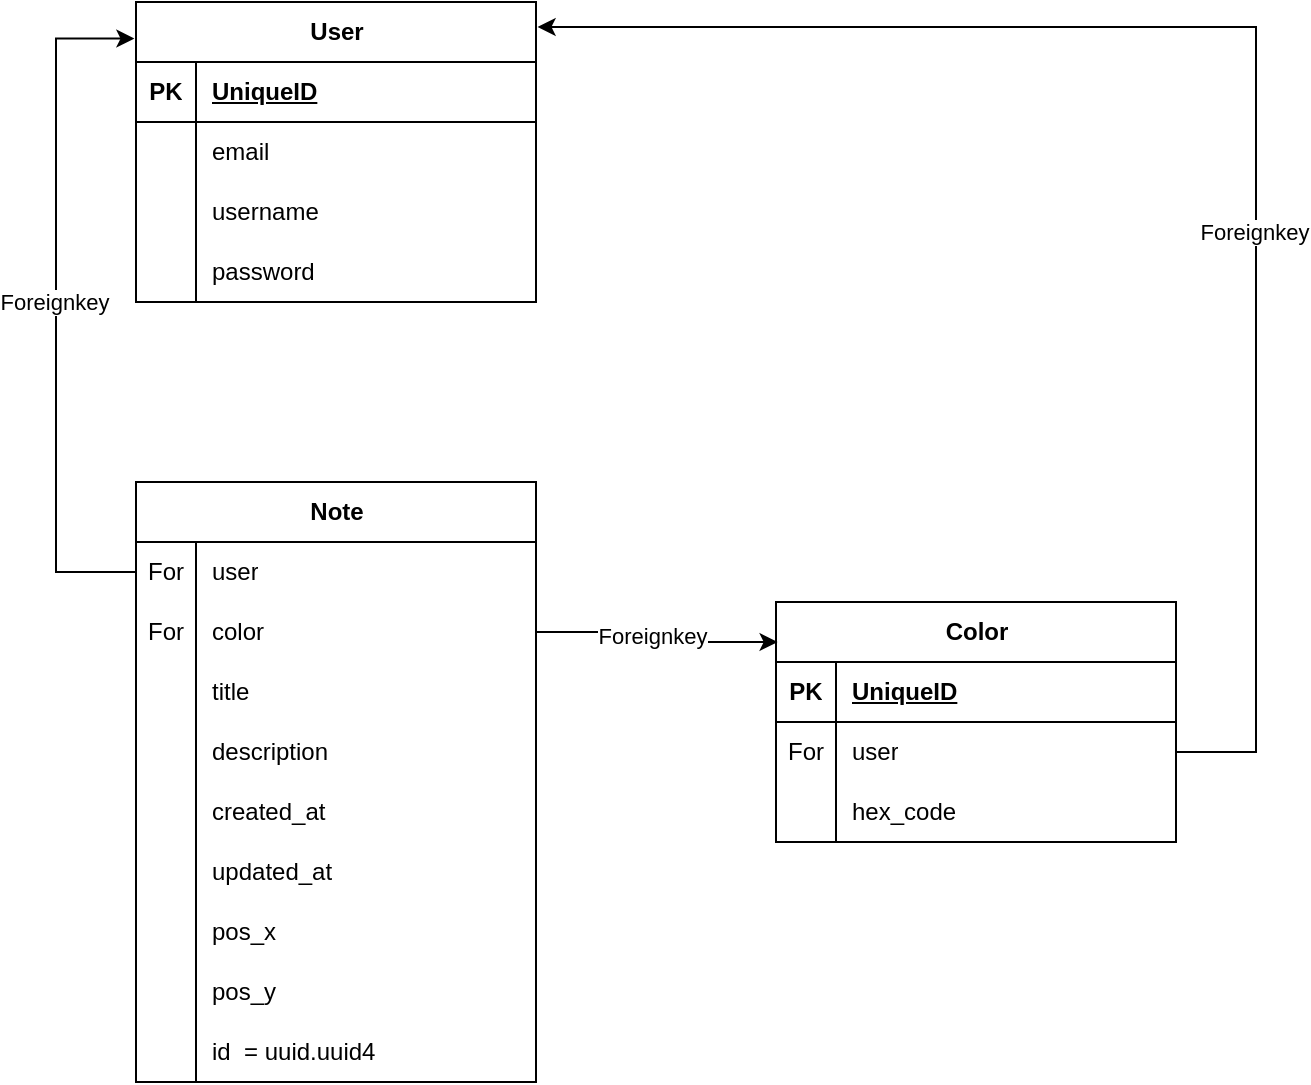 <mxfile>
    <diagram name="Seite-1" id="HNtocws6cFzZZ4AES52-">
        <mxGraphModel dx="1116" dy="779" grid="1" gridSize="10" guides="1" tooltips="1" connect="1" arrows="1" fold="1" page="1" pageScale="1" pageWidth="827" pageHeight="1169" math="0" shadow="0">
            <root>
                <mxCell id="0"/>
                <mxCell id="1" parent="0"/>
                <mxCell id="3b_yENyWgVhGDbyge_Tb-1" value="Color" style="shape=table;startSize=30;container=1;collapsible=1;childLayout=tableLayout;fixedRows=1;rowLines=0;fontStyle=1;align=center;resizeLast=1;html=1;" parent="1" vertex="1">
                    <mxGeometry x="440" y="380" width="200" height="120" as="geometry"/>
                </mxCell>
                <mxCell id="3b_yENyWgVhGDbyge_Tb-2" value="" style="shape=tableRow;horizontal=0;startSize=0;swimlaneHead=0;swimlaneBody=0;fillColor=none;collapsible=0;dropTarget=0;points=[[0,0.5],[1,0.5]];portConstraint=eastwest;top=0;left=0;right=0;bottom=1;" parent="3b_yENyWgVhGDbyge_Tb-1" vertex="1">
                    <mxGeometry y="30" width="200" height="30" as="geometry"/>
                </mxCell>
                <mxCell id="3b_yENyWgVhGDbyge_Tb-3" value="PK" style="shape=partialRectangle;connectable=0;fillColor=none;top=0;left=0;bottom=0;right=0;fontStyle=1;overflow=hidden;whiteSpace=wrap;html=1;" parent="3b_yENyWgVhGDbyge_Tb-2" vertex="1">
                    <mxGeometry width="30" height="30" as="geometry">
                        <mxRectangle width="30" height="30" as="alternateBounds"/>
                    </mxGeometry>
                </mxCell>
                <mxCell id="3b_yENyWgVhGDbyge_Tb-4" value="UniqueID" style="shape=partialRectangle;connectable=0;fillColor=none;top=0;left=0;bottom=0;right=0;align=left;spacingLeft=6;fontStyle=5;overflow=hidden;whiteSpace=wrap;html=1;" parent="3b_yENyWgVhGDbyge_Tb-2" vertex="1">
                    <mxGeometry x="30" width="170" height="30" as="geometry">
                        <mxRectangle width="170" height="30" as="alternateBounds"/>
                    </mxGeometry>
                </mxCell>
                <mxCell id="3b_yENyWgVhGDbyge_Tb-66" style="shape=tableRow;horizontal=0;startSize=0;swimlaneHead=0;swimlaneBody=0;fillColor=none;collapsible=0;dropTarget=0;points=[[0,0.5],[1,0.5]];portConstraint=eastwest;top=0;left=0;right=0;bottom=0;" parent="3b_yENyWgVhGDbyge_Tb-1" vertex="1">
                    <mxGeometry y="60" width="200" height="30" as="geometry"/>
                </mxCell>
                <mxCell id="3b_yENyWgVhGDbyge_Tb-67" value="For" style="shape=partialRectangle;connectable=0;fillColor=none;top=0;left=0;bottom=0;right=0;editable=1;overflow=hidden;whiteSpace=wrap;html=1;" parent="3b_yENyWgVhGDbyge_Tb-66" vertex="1">
                    <mxGeometry width="30" height="30" as="geometry">
                        <mxRectangle width="30" height="30" as="alternateBounds"/>
                    </mxGeometry>
                </mxCell>
                <mxCell id="3b_yENyWgVhGDbyge_Tb-68" value="user" style="shape=partialRectangle;connectable=0;fillColor=none;top=0;left=0;bottom=0;right=0;align=left;spacingLeft=6;overflow=hidden;whiteSpace=wrap;html=1;" parent="3b_yENyWgVhGDbyge_Tb-66" vertex="1">
                    <mxGeometry x="30" width="170" height="30" as="geometry">
                        <mxRectangle width="170" height="30" as="alternateBounds"/>
                    </mxGeometry>
                </mxCell>
                <mxCell id="3b_yENyWgVhGDbyge_Tb-5" value="" style="shape=tableRow;horizontal=0;startSize=0;swimlaneHead=0;swimlaneBody=0;fillColor=none;collapsible=0;dropTarget=0;points=[[0,0.5],[1,0.5]];portConstraint=eastwest;top=0;left=0;right=0;bottom=0;" parent="3b_yENyWgVhGDbyge_Tb-1" vertex="1">
                    <mxGeometry y="90" width="200" height="30" as="geometry"/>
                </mxCell>
                <mxCell id="3b_yENyWgVhGDbyge_Tb-6" value="" style="shape=partialRectangle;connectable=0;fillColor=none;top=0;left=0;bottom=0;right=0;editable=1;overflow=hidden;whiteSpace=wrap;html=1;" parent="3b_yENyWgVhGDbyge_Tb-5" vertex="1">
                    <mxGeometry width="30" height="30" as="geometry">
                        <mxRectangle width="30" height="30" as="alternateBounds"/>
                    </mxGeometry>
                </mxCell>
                <mxCell id="3b_yENyWgVhGDbyge_Tb-7" value="hex_code" style="shape=partialRectangle;connectable=0;fillColor=none;top=0;left=0;bottom=0;right=0;align=left;spacingLeft=6;overflow=hidden;whiteSpace=wrap;html=1;" parent="3b_yENyWgVhGDbyge_Tb-5" vertex="1">
                    <mxGeometry x="30" width="170" height="30" as="geometry">
                        <mxRectangle width="170" height="30" as="alternateBounds"/>
                    </mxGeometry>
                </mxCell>
                <mxCell id="3b_yENyWgVhGDbyge_Tb-14" value="Note" style="shape=table;startSize=30;container=1;collapsible=1;childLayout=tableLayout;fixedRows=1;rowLines=0;fontStyle=1;align=center;resizeLast=1;html=1;" parent="1" vertex="1">
                    <mxGeometry x="120" y="320" width="200" height="300" as="geometry"/>
                </mxCell>
                <mxCell id="3b_yENyWgVhGDbyge_Tb-60" style="shape=tableRow;horizontal=0;startSize=0;swimlaneHead=0;swimlaneBody=0;fillColor=none;collapsible=0;dropTarget=0;points=[[0,0.5],[1,0.5]];portConstraint=eastwest;top=0;left=0;right=0;bottom=0;" parent="3b_yENyWgVhGDbyge_Tb-14" vertex="1">
                    <mxGeometry y="30" width="200" height="30" as="geometry"/>
                </mxCell>
                <mxCell id="3b_yENyWgVhGDbyge_Tb-61" value="For" style="shape=partialRectangle;connectable=0;fillColor=none;top=0;left=0;bottom=0;right=0;editable=1;overflow=hidden;whiteSpace=wrap;html=1;" parent="3b_yENyWgVhGDbyge_Tb-60" vertex="1">
                    <mxGeometry width="30" height="30" as="geometry">
                        <mxRectangle width="30" height="30" as="alternateBounds"/>
                    </mxGeometry>
                </mxCell>
                <mxCell id="3b_yENyWgVhGDbyge_Tb-62" value="user" style="shape=partialRectangle;connectable=0;fillColor=none;top=0;left=0;bottom=0;right=0;align=left;spacingLeft=6;overflow=hidden;whiteSpace=wrap;html=1;" parent="3b_yENyWgVhGDbyge_Tb-60" vertex="1">
                    <mxGeometry x="30" width="170" height="30" as="geometry">
                        <mxRectangle width="170" height="30" as="alternateBounds"/>
                    </mxGeometry>
                </mxCell>
                <mxCell id="3b_yENyWgVhGDbyge_Tb-27" style="shape=tableRow;horizontal=0;startSize=0;swimlaneHead=0;swimlaneBody=0;fillColor=none;collapsible=0;dropTarget=0;points=[[0,0.5],[1,0.5]];portConstraint=eastwest;top=0;left=0;right=0;bottom=0;" parent="3b_yENyWgVhGDbyge_Tb-14" vertex="1">
                    <mxGeometry y="60" width="200" height="30" as="geometry"/>
                </mxCell>
                <mxCell id="3b_yENyWgVhGDbyge_Tb-28" value="For" style="shape=partialRectangle;connectable=0;fillColor=none;top=0;left=0;bottom=0;right=0;editable=1;overflow=hidden;whiteSpace=wrap;html=1;" parent="3b_yENyWgVhGDbyge_Tb-27" vertex="1">
                    <mxGeometry width="30" height="30" as="geometry">
                        <mxRectangle width="30" height="30" as="alternateBounds"/>
                    </mxGeometry>
                </mxCell>
                <mxCell id="3b_yENyWgVhGDbyge_Tb-29" value="color" style="shape=partialRectangle;connectable=0;fillColor=none;top=0;left=0;bottom=0;right=0;align=left;spacingLeft=6;overflow=hidden;whiteSpace=wrap;html=1;" parent="3b_yENyWgVhGDbyge_Tb-27" vertex="1">
                    <mxGeometry x="30" width="170" height="30" as="geometry">
                        <mxRectangle width="170" height="30" as="alternateBounds"/>
                    </mxGeometry>
                </mxCell>
                <mxCell id="3b_yENyWgVhGDbyge_Tb-18" value="" style="shape=tableRow;horizontal=0;startSize=0;swimlaneHead=0;swimlaneBody=0;fillColor=none;collapsible=0;dropTarget=0;points=[[0,0.5],[1,0.5]];portConstraint=eastwest;top=0;left=0;right=0;bottom=0;" parent="3b_yENyWgVhGDbyge_Tb-14" vertex="1">
                    <mxGeometry y="90" width="200" height="30" as="geometry"/>
                </mxCell>
                <mxCell id="3b_yENyWgVhGDbyge_Tb-19" value="" style="shape=partialRectangle;connectable=0;fillColor=none;top=0;left=0;bottom=0;right=0;editable=1;overflow=hidden;whiteSpace=wrap;html=1;" parent="3b_yENyWgVhGDbyge_Tb-18" vertex="1">
                    <mxGeometry width="30" height="30" as="geometry">
                        <mxRectangle width="30" height="30" as="alternateBounds"/>
                    </mxGeometry>
                </mxCell>
                <mxCell id="3b_yENyWgVhGDbyge_Tb-20" value="title" style="shape=partialRectangle;connectable=0;fillColor=none;top=0;left=0;bottom=0;right=0;align=left;spacingLeft=6;overflow=hidden;whiteSpace=wrap;html=1;" parent="3b_yENyWgVhGDbyge_Tb-18" vertex="1">
                    <mxGeometry x="30" width="170" height="30" as="geometry">
                        <mxRectangle width="170" height="30" as="alternateBounds"/>
                    </mxGeometry>
                </mxCell>
                <mxCell id="3b_yENyWgVhGDbyge_Tb-21" value="" style="shape=tableRow;horizontal=0;startSize=0;swimlaneHead=0;swimlaneBody=0;fillColor=none;collapsible=0;dropTarget=0;points=[[0,0.5],[1,0.5]];portConstraint=eastwest;top=0;left=0;right=0;bottom=0;" parent="3b_yENyWgVhGDbyge_Tb-14" vertex="1">
                    <mxGeometry y="120" width="200" height="30" as="geometry"/>
                </mxCell>
                <mxCell id="3b_yENyWgVhGDbyge_Tb-22" value="" style="shape=partialRectangle;connectable=0;fillColor=none;top=0;left=0;bottom=0;right=0;editable=1;overflow=hidden;whiteSpace=wrap;html=1;" parent="3b_yENyWgVhGDbyge_Tb-21" vertex="1">
                    <mxGeometry width="30" height="30" as="geometry">
                        <mxRectangle width="30" height="30" as="alternateBounds"/>
                    </mxGeometry>
                </mxCell>
                <mxCell id="3b_yENyWgVhGDbyge_Tb-23" value="description" style="shape=partialRectangle;connectable=0;fillColor=none;top=0;left=0;bottom=0;right=0;align=left;spacingLeft=6;overflow=hidden;whiteSpace=wrap;html=1;" parent="3b_yENyWgVhGDbyge_Tb-21" vertex="1">
                    <mxGeometry x="30" width="170" height="30" as="geometry">
                        <mxRectangle width="170" height="30" as="alternateBounds"/>
                    </mxGeometry>
                </mxCell>
                <mxCell id="3b_yENyWgVhGDbyge_Tb-71" style="shape=tableRow;horizontal=0;startSize=0;swimlaneHead=0;swimlaneBody=0;fillColor=none;collapsible=0;dropTarget=0;points=[[0,0.5],[1,0.5]];portConstraint=eastwest;top=0;left=0;right=0;bottom=0;" parent="3b_yENyWgVhGDbyge_Tb-14" vertex="1">
                    <mxGeometry y="150" width="200" height="30" as="geometry"/>
                </mxCell>
                <mxCell id="3b_yENyWgVhGDbyge_Tb-72" style="shape=partialRectangle;connectable=0;fillColor=none;top=0;left=0;bottom=0;right=0;editable=1;overflow=hidden;whiteSpace=wrap;html=1;" parent="3b_yENyWgVhGDbyge_Tb-71" vertex="1">
                    <mxGeometry width="30" height="30" as="geometry">
                        <mxRectangle width="30" height="30" as="alternateBounds"/>
                    </mxGeometry>
                </mxCell>
                <mxCell id="3b_yENyWgVhGDbyge_Tb-73" value="created_at" style="shape=partialRectangle;connectable=0;fillColor=none;top=0;left=0;bottom=0;right=0;align=left;spacingLeft=6;overflow=hidden;whiteSpace=wrap;html=1;" parent="3b_yENyWgVhGDbyge_Tb-71" vertex="1">
                    <mxGeometry x="30" width="170" height="30" as="geometry">
                        <mxRectangle width="170" height="30" as="alternateBounds"/>
                    </mxGeometry>
                </mxCell>
                <mxCell id="3b_yENyWgVhGDbyge_Tb-74" style="shape=tableRow;horizontal=0;startSize=0;swimlaneHead=0;swimlaneBody=0;fillColor=none;collapsible=0;dropTarget=0;points=[[0,0.5],[1,0.5]];portConstraint=eastwest;top=0;left=0;right=0;bottom=0;" parent="3b_yENyWgVhGDbyge_Tb-14" vertex="1">
                    <mxGeometry y="180" width="200" height="30" as="geometry"/>
                </mxCell>
                <mxCell id="3b_yENyWgVhGDbyge_Tb-75" style="shape=partialRectangle;connectable=0;fillColor=none;top=0;left=0;bottom=0;right=0;editable=1;overflow=hidden;whiteSpace=wrap;html=1;" parent="3b_yENyWgVhGDbyge_Tb-74" vertex="1">
                    <mxGeometry width="30" height="30" as="geometry">
                        <mxRectangle width="30" height="30" as="alternateBounds"/>
                    </mxGeometry>
                </mxCell>
                <mxCell id="3b_yENyWgVhGDbyge_Tb-76" value="updated_at" style="shape=partialRectangle;connectable=0;fillColor=none;top=0;left=0;bottom=0;right=0;align=left;spacingLeft=6;overflow=hidden;whiteSpace=wrap;html=1;" parent="3b_yENyWgVhGDbyge_Tb-74" vertex="1">
                    <mxGeometry x="30" width="170" height="30" as="geometry">
                        <mxRectangle width="170" height="30" as="alternateBounds"/>
                    </mxGeometry>
                </mxCell>
                <mxCell id="5" style="shape=tableRow;horizontal=0;startSize=0;swimlaneHead=0;swimlaneBody=0;fillColor=none;collapsible=0;dropTarget=0;points=[[0,0.5],[1,0.5]];portConstraint=eastwest;top=0;left=0;right=0;bottom=0;" parent="3b_yENyWgVhGDbyge_Tb-14" vertex="1">
                    <mxGeometry y="210" width="200" height="30" as="geometry"/>
                </mxCell>
                <mxCell id="6" style="shape=partialRectangle;connectable=0;fillColor=none;top=0;left=0;bottom=0;right=0;editable=1;overflow=hidden;whiteSpace=wrap;html=1;" parent="5" vertex="1">
                    <mxGeometry width="30" height="30" as="geometry">
                        <mxRectangle width="30" height="30" as="alternateBounds"/>
                    </mxGeometry>
                </mxCell>
                <mxCell id="7" value="pos_x" style="shape=partialRectangle;connectable=0;fillColor=none;top=0;left=0;bottom=0;right=0;align=left;spacingLeft=6;overflow=hidden;whiteSpace=wrap;html=1;" parent="5" vertex="1">
                    <mxGeometry x="30" width="170" height="30" as="geometry">
                        <mxRectangle width="170" height="30" as="alternateBounds"/>
                    </mxGeometry>
                </mxCell>
                <mxCell id="2" style="shape=tableRow;horizontal=0;startSize=0;swimlaneHead=0;swimlaneBody=0;fillColor=none;collapsible=0;dropTarget=0;points=[[0,0.5],[1,0.5]];portConstraint=eastwest;top=0;left=0;right=0;bottom=0;" parent="3b_yENyWgVhGDbyge_Tb-14" vertex="1">
                    <mxGeometry y="240" width="200" height="30" as="geometry"/>
                </mxCell>
                <mxCell id="3" style="shape=partialRectangle;connectable=0;fillColor=none;top=0;left=0;bottom=0;right=0;editable=1;overflow=hidden;whiteSpace=wrap;html=1;" parent="2" vertex="1">
                    <mxGeometry width="30" height="30" as="geometry">
                        <mxRectangle width="30" height="30" as="alternateBounds"/>
                    </mxGeometry>
                </mxCell>
                <mxCell id="4" value="pos_y" style="shape=partialRectangle;connectable=0;fillColor=none;top=0;left=0;bottom=0;right=0;align=left;spacingLeft=6;overflow=hidden;whiteSpace=wrap;html=1;" parent="2" vertex="1">
                    <mxGeometry x="30" width="170" height="30" as="geometry">
                        <mxRectangle width="170" height="30" as="alternateBounds"/>
                    </mxGeometry>
                </mxCell>
                <mxCell id="3b_yENyWgVhGDbyge_Tb-24" value="" style="shape=tableRow;horizontal=0;startSize=0;swimlaneHead=0;swimlaneBody=0;fillColor=none;collapsible=0;dropTarget=0;points=[[0,0.5],[1,0.5]];portConstraint=eastwest;top=0;left=0;right=0;bottom=0;" parent="3b_yENyWgVhGDbyge_Tb-14" vertex="1">
                    <mxGeometry y="270" width="200" height="30" as="geometry"/>
                </mxCell>
                <mxCell id="3b_yENyWgVhGDbyge_Tb-25" value="" style="shape=partialRectangle;connectable=0;fillColor=none;top=0;left=0;bottom=0;right=0;editable=1;overflow=hidden;whiteSpace=wrap;html=1;" parent="3b_yENyWgVhGDbyge_Tb-24" vertex="1">
                    <mxGeometry width="30" height="30" as="geometry">
                        <mxRectangle width="30" height="30" as="alternateBounds"/>
                    </mxGeometry>
                </mxCell>
                <mxCell id="3b_yENyWgVhGDbyge_Tb-26" value="id&amp;nbsp; = uuid.uuid4" style="shape=partialRectangle;connectable=0;fillColor=none;top=0;left=0;bottom=0;right=0;align=left;spacingLeft=6;overflow=hidden;whiteSpace=wrap;html=1;" parent="3b_yENyWgVhGDbyge_Tb-24" vertex="1">
                    <mxGeometry x="30" width="170" height="30" as="geometry">
                        <mxRectangle width="170" height="30" as="alternateBounds"/>
                    </mxGeometry>
                </mxCell>
                <mxCell id="3b_yENyWgVhGDbyge_Tb-33" style="edgeStyle=orthogonalEdgeStyle;rounded=0;orthogonalLoop=1;jettySize=auto;html=1;exitX=1;exitY=0.5;exitDx=0;exitDy=0;entryX=0.004;entryY=0.167;entryDx=0;entryDy=0;entryPerimeter=0;" parent="1" source="3b_yENyWgVhGDbyge_Tb-27" target="3b_yENyWgVhGDbyge_Tb-1" edge="1">
                    <mxGeometry relative="1" as="geometry"/>
                </mxCell>
                <mxCell id="3b_yENyWgVhGDbyge_Tb-65" value="Foreignkey" style="edgeLabel;html=1;align=center;verticalAlign=middle;resizable=0;points=[];" parent="3b_yENyWgVhGDbyge_Tb-33" vertex="1" connectable="0">
                    <mxGeometry x="-0.076" y="-2" relative="1" as="geometry">
                        <mxPoint as="offset"/>
                    </mxGeometry>
                </mxCell>
                <mxCell id="3b_yENyWgVhGDbyge_Tb-47" value="User" style="shape=table;startSize=30;container=1;collapsible=1;childLayout=tableLayout;fixedRows=1;rowLines=0;fontStyle=1;align=center;resizeLast=1;html=1;" parent="1" vertex="1">
                    <mxGeometry x="120" y="80" width="200" height="150" as="geometry"/>
                </mxCell>
                <mxCell id="3b_yENyWgVhGDbyge_Tb-48" value="" style="shape=tableRow;horizontal=0;startSize=0;swimlaneHead=0;swimlaneBody=0;fillColor=none;collapsible=0;dropTarget=0;points=[[0,0.5],[1,0.5]];portConstraint=eastwest;top=0;left=0;right=0;bottom=1;" parent="3b_yENyWgVhGDbyge_Tb-47" vertex="1">
                    <mxGeometry y="30" width="200" height="30" as="geometry"/>
                </mxCell>
                <mxCell id="3b_yENyWgVhGDbyge_Tb-49" value="PK" style="shape=partialRectangle;connectable=0;fillColor=none;top=0;left=0;bottom=0;right=0;fontStyle=1;overflow=hidden;whiteSpace=wrap;html=1;" parent="3b_yENyWgVhGDbyge_Tb-48" vertex="1">
                    <mxGeometry width="30" height="30" as="geometry">
                        <mxRectangle width="30" height="30" as="alternateBounds"/>
                    </mxGeometry>
                </mxCell>
                <mxCell id="3b_yENyWgVhGDbyge_Tb-50" value="UniqueID" style="shape=partialRectangle;connectable=0;fillColor=none;top=0;left=0;bottom=0;right=0;align=left;spacingLeft=6;fontStyle=5;overflow=hidden;whiteSpace=wrap;html=1;" parent="3b_yENyWgVhGDbyge_Tb-48" vertex="1">
                    <mxGeometry x="30" width="170" height="30" as="geometry">
                        <mxRectangle width="170" height="30" as="alternateBounds"/>
                    </mxGeometry>
                </mxCell>
                <mxCell id="3b_yENyWgVhGDbyge_Tb-51" value="" style="shape=tableRow;horizontal=0;startSize=0;swimlaneHead=0;swimlaneBody=0;fillColor=none;collapsible=0;dropTarget=0;points=[[0,0.5],[1,0.5]];portConstraint=eastwest;top=0;left=0;right=0;bottom=0;" parent="3b_yENyWgVhGDbyge_Tb-47" vertex="1">
                    <mxGeometry y="60" width="200" height="30" as="geometry"/>
                </mxCell>
                <mxCell id="3b_yENyWgVhGDbyge_Tb-52" value="" style="shape=partialRectangle;connectable=0;fillColor=none;top=0;left=0;bottom=0;right=0;editable=1;overflow=hidden;whiteSpace=wrap;html=1;" parent="3b_yENyWgVhGDbyge_Tb-51" vertex="1">
                    <mxGeometry width="30" height="30" as="geometry">
                        <mxRectangle width="30" height="30" as="alternateBounds"/>
                    </mxGeometry>
                </mxCell>
                <mxCell id="3b_yENyWgVhGDbyge_Tb-53" value="email" style="shape=partialRectangle;connectable=0;fillColor=none;top=0;left=0;bottom=0;right=0;align=left;spacingLeft=6;overflow=hidden;whiteSpace=wrap;html=1;" parent="3b_yENyWgVhGDbyge_Tb-51" vertex="1">
                    <mxGeometry x="30" width="170" height="30" as="geometry">
                        <mxRectangle width="170" height="30" as="alternateBounds"/>
                    </mxGeometry>
                </mxCell>
                <mxCell id="3b_yENyWgVhGDbyge_Tb-57" style="shape=tableRow;horizontal=0;startSize=0;swimlaneHead=0;swimlaneBody=0;fillColor=none;collapsible=0;dropTarget=0;points=[[0,0.5],[1,0.5]];portConstraint=eastwest;top=0;left=0;right=0;bottom=0;" parent="3b_yENyWgVhGDbyge_Tb-47" vertex="1">
                    <mxGeometry y="90" width="200" height="30" as="geometry"/>
                </mxCell>
                <mxCell id="3b_yENyWgVhGDbyge_Tb-58" style="shape=partialRectangle;connectable=0;fillColor=none;top=0;left=0;bottom=0;right=0;editable=1;overflow=hidden;whiteSpace=wrap;html=1;" parent="3b_yENyWgVhGDbyge_Tb-57" vertex="1">
                    <mxGeometry width="30" height="30" as="geometry">
                        <mxRectangle width="30" height="30" as="alternateBounds"/>
                    </mxGeometry>
                </mxCell>
                <mxCell id="3b_yENyWgVhGDbyge_Tb-59" value="username" style="shape=partialRectangle;connectable=0;fillColor=none;top=0;left=0;bottom=0;right=0;align=left;spacingLeft=6;overflow=hidden;whiteSpace=wrap;html=1;" parent="3b_yENyWgVhGDbyge_Tb-57" vertex="1">
                    <mxGeometry x="30" width="170" height="30" as="geometry">
                        <mxRectangle width="170" height="30" as="alternateBounds"/>
                    </mxGeometry>
                </mxCell>
                <mxCell id="3b_yENyWgVhGDbyge_Tb-54" style="shape=tableRow;horizontal=0;startSize=0;swimlaneHead=0;swimlaneBody=0;fillColor=none;collapsible=0;dropTarget=0;points=[[0,0.5],[1,0.5]];portConstraint=eastwest;top=0;left=0;right=0;bottom=0;" parent="3b_yENyWgVhGDbyge_Tb-47" vertex="1">
                    <mxGeometry y="120" width="200" height="30" as="geometry"/>
                </mxCell>
                <mxCell id="3b_yENyWgVhGDbyge_Tb-55" style="shape=partialRectangle;connectable=0;fillColor=none;top=0;left=0;bottom=0;right=0;editable=1;overflow=hidden;whiteSpace=wrap;html=1;" parent="3b_yENyWgVhGDbyge_Tb-54" vertex="1">
                    <mxGeometry width="30" height="30" as="geometry">
                        <mxRectangle width="30" height="30" as="alternateBounds"/>
                    </mxGeometry>
                </mxCell>
                <mxCell id="3b_yENyWgVhGDbyge_Tb-56" value="password" style="shape=partialRectangle;connectable=0;fillColor=none;top=0;left=0;bottom=0;right=0;align=left;spacingLeft=6;overflow=hidden;whiteSpace=wrap;html=1;" parent="3b_yENyWgVhGDbyge_Tb-54" vertex="1">
                    <mxGeometry x="30" width="170" height="30" as="geometry">
                        <mxRectangle width="170" height="30" as="alternateBounds"/>
                    </mxGeometry>
                </mxCell>
                <mxCell id="3b_yENyWgVhGDbyge_Tb-63" style="edgeStyle=orthogonalEdgeStyle;rounded=0;orthogonalLoop=1;jettySize=auto;html=1;exitX=0;exitY=0.5;exitDx=0;exitDy=0;entryX=-0.004;entryY=0.122;entryDx=0;entryDy=0;entryPerimeter=0;" parent="1" source="3b_yENyWgVhGDbyge_Tb-60" target="3b_yENyWgVhGDbyge_Tb-47" edge="1">
                    <mxGeometry relative="1" as="geometry">
                        <Array as="points">
                            <mxPoint x="80" y="365"/>
                            <mxPoint x="80" y="98"/>
                        </Array>
                    </mxGeometry>
                </mxCell>
                <mxCell id="3b_yENyWgVhGDbyge_Tb-64" value="Foreignkey" style="edgeLabel;html=1;align=center;verticalAlign=middle;resizable=0;points=[];" parent="3b_yENyWgVhGDbyge_Tb-63" vertex="1" connectable="0">
                    <mxGeometry x="0.012" y="1" relative="1" as="geometry">
                        <mxPoint as="offset"/>
                    </mxGeometry>
                </mxCell>
                <mxCell id="3b_yENyWgVhGDbyge_Tb-69" style="edgeStyle=orthogonalEdgeStyle;rounded=0;orthogonalLoop=1;jettySize=auto;html=1;exitX=1;exitY=0.5;exitDx=0;exitDy=0;entryX=1.004;entryY=0.083;entryDx=0;entryDy=0;entryPerimeter=0;" parent="1" source="3b_yENyWgVhGDbyge_Tb-66" target="3b_yENyWgVhGDbyge_Tb-47" edge="1">
                    <mxGeometry relative="1" as="geometry">
                        <Array as="points">
                            <mxPoint x="680" y="455"/>
                            <mxPoint x="680" y="93"/>
                        </Array>
                    </mxGeometry>
                </mxCell>
                <mxCell id="3b_yENyWgVhGDbyge_Tb-70" value="Foreignkey" style="edgeLabel;html=1;align=center;verticalAlign=middle;resizable=0;points=[];" parent="3b_yENyWgVhGDbyge_Tb-69" vertex="1" connectable="0">
                    <mxGeometry x="-0.212" y="1" relative="1" as="geometry">
                        <mxPoint as="offset"/>
                    </mxGeometry>
                </mxCell>
            </root>
        </mxGraphModel>
    </diagram>
</mxfile>
